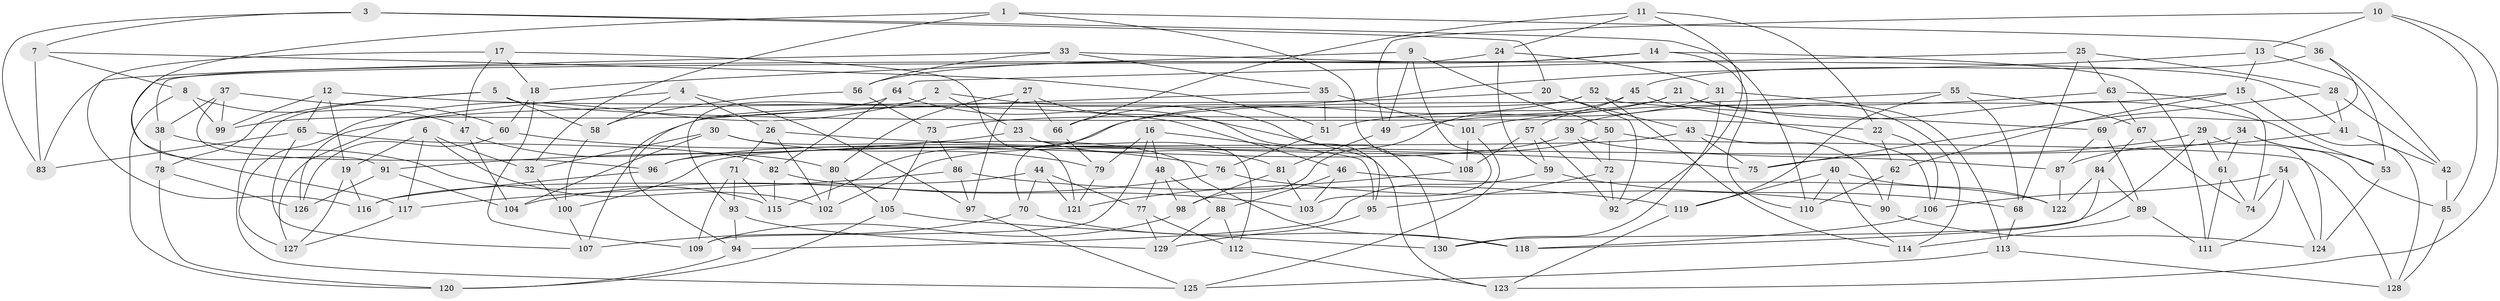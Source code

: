 // coarse degree distribution, {4: 0.5494505494505495, 6: 0.4065934065934066, 5: 0.02197802197802198, 3: 0.02197802197802198}
// Generated by graph-tools (version 1.1) at 2025/52/02/27/25 19:52:35]
// undirected, 130 vertices, 260 edges
graph export_dot {
graph [start="1"]
  node [color=gray90,style=filled];
  1;
  2;
  3;
  4;
  5;
  6;
  7;
  8;
  9;
  10;
  11;
  12;
  13;
  14;
  15;
  16;
  17;
  18;
  19;
  20;
  21;
  22;
  23;
  24;
  25;
  26;
  27;
  28;
  29;
  30;
  31;
  32;
  33;
  34;
  35;
  36;
  37;
  38;
  39;
  40;
  41;
  42;
  43;
  44;
  45;
  46;
  47;
  48;
  49;
  50;
  51;
  52;
  53;
  54;
  55;
  56;
  57;
  58;
  59;
  60;
  61;
  62;
  63;
  64;
  65;
  66;
  67;
  68;
  69;
  70;
  71;
  72;
  73;
  74;
  75;
  76;
  77;
  78;
  79;
  80;
  81;
  82;
  83;
  84;
  85;
  86;
  87;
  88;
  89;
  90;
  91;
  92;
  93;
  94;
  95;
  96;
  97;
  98;
  99;
  100;
  101;
  102;
  103;
  104;
  105;
  106;
  107;
  108;
  109;
  110;
  111;
  112;
  113;
  114;
  115;
  116;
  117;
  118;
  119;
  120;
  121;
  122;
  123;
  124;
  125;
  126;
  127;
  128;
  129;
  130;
  1 -- 36;
  1 -- 108;
  1 -- 32;
  1 -- 91;
  2 -- 127;
  2 -- 130;
  2 -- 93;
  2 -- 23;
  3 -- 83;
  3 -- 110;
  3 -- 20;
  3 -- 7;
  4 -- 97;
  4 -- 26;
  4 -- 58;
  4 -- 126;
  5 -- 78;
  5 -- 58;
  5 -- 22;
  5 -- 125;
  6 -- 117;
  6 -- 19;
  6 -- 32;
  6 -- 102;
  7 -- 51;
  7 -- 83;
  7 -- 8;
  8 -- 99;
  8 -- 47;
  8 -- 120;
  9 -- 49;
  9 -- 18;
  9 -- 103;
  9 -- 50;
  10 -- 13;
  10 -- 123;
  10 -- 49;
  10 -- 85;
  11 -- 66;
  11 -- 24;
  11 -- 92;
  11 -- 22;
  12 -- 99;
  12 -- 65;
  12 -- 19;
  12 -- 46;
  13 -- 15;
  13 -- 53;
  13 -- 66;
  14 -- 110;
  14 -- 56;
  14 -- 38;
  14 -- 111;
  15 -- 39;
  15 -- 62;
  15 -- 128;
  16 -- 95;
  16 -- 79;
  16 -- 48;
  16 -- 109;
  17 -- 121;
  17 -- 47;
  17 -- 18;
  17 -- 116;
  18 -- 109;
  18 -- 60;
  19 -- 127;
  19 -- 116;
  20 -- 127;
  20 -- 92;
  20 -- 43;
  21 -- 51;
  21 -- 73;
  21 -- 114;
  21 -- 53;
  22 -- 62;
  22 -- 106;
  23 -- 112;
  23 -- 91;
  23 -- 81;
  24 -- 59;
  24 -- 117;
  24 -- 31;
  25 -- 28;
  25 -- 63;
  25 -- 64;
  25 -- 68;
  26 -- 71;
  26 -- 75;
  26 -- 102;
  27 -- 97;
  27 -- 95;
  27 -- 80;
  27 -- 66;
  28 -- 41;
  28 -- 42;
  28 -- 75;
  29 -- 130;
  29 -- 61;
  29 -- 124;
  29 -- 75;
  30 -- 79;
  30 -- 32;
  30 -- 118;
  30 -- 104;
  31 -- 113;
  31 -- 49;
  31 -- 130;
  32 -- 100;
  33 -- 83;
  33 -- 56;
  33 -- 35;
  33 -- 41;
  34 -- 53;
  34 -- 61;
  34 -- 100;
  34 -- 85;
  35 -- 101;
  35 -- 94;
  35 -- 51;
  36 -- 45;
  36 -- 69;
  36 -- 42;
  37 -- 60;
  37 -- 99;
  37 -- 96;
  37 -- 38;
  38 -- 78;
  38 -- 115;
  39 -- 87;
  39 -- 72;
  39 -- 96;
  40 -- 114;
  40 -- 110;
  40 -- 122;
  40 -- 119;
  41 -- 87;
  41 -- 42;
  42 -- 85;
  43 -- 90;
  43 -- 96;
  43 -- 75;
  44 -- 70;
  44 -- 121;
  44 -- 77;
  44 -- 116;
  45 -- 106;
  45 -- 98;
  45 -- 57;
  46 -- 88;
  46 -- 122;
  46 -- 103;
  47 -- 104;
  47 -- 80;
  48 -- 88;
  48 -- 98;
  48 -- 77;
  49 -- 81;
  50 -- 72;
  50 -- 128;
  50 -- 102;
  51 -- 76;
  52 -- 107;
  52 -- 70;
  52 -- 114;
  52 -- 69;
  53 -- 124;
  54 -- 74;
  54 -- 111;
  54 -- 124;
  54 -- 106;
  55 -- 119;
  55 -- 115;
  55 -- 67;
  55 -- 68;
  56 -- 73;
  56 -- 58;
  57 -- 108;
  57 -- 92;
  57 -- 59;
  58 -- 100;
  59 -- 68;
  59 -- 94;
  60 -- 126;
  60 -- 76;
  61 -- 111;
  61 -- 74;
  62 -- 90;
  62 -- 110;
  63 -- 101;
  63 -- 74;
  63 -- 67;
  64 -- 123;
  64 -- 99;
  64 -- 82;
  65 -- 83;
  65 -- 107;
  65 -- 82;
  66 -- 79;
  67 -- 74;
  67 -- 84;
  68 -- 113;
  69 -- 87;
  69 -- 89;
  70 -- 118;
  70 -- 107;
  71 -- 93;
  71 -- 109;
  71 -- 115;
  72 -- 95;
  72 -- 92;
  73 -- 105;
  73 -- 86;
  76 -- 90;
  76 -- 104;
  77 -- 129;
  77 -- 112;
  78 -- 120;
  78 -- 126;
  79 -- 121;
  80 -- 105;
  80 -- 102;
  81 -- 98;
  81 -- 103;
  82 -- 115;
  82 -- 103;
  84 -- 122;
  84 -- 118;
  84 -- 89;
  85 -- 128;
  86 -- 119;
  86 -- 117;
  86 -- 97;
  87 -- 122;
  88 -- 129;
  88 -- 112;
  89 -- 114;
  89 -- 111;
  90 -- 124;
  91 -- 104;
  91 -- 126;
  93 -- 129;
  93 -- 94;
  94 -- 120;
  95 -- 129;
  96 -- 116;
  97 -- 125;
  98 -- 109;
  100 -- 107;
  101 -- 125;
  101 -- 108;
  105 -- 120;
  105 -- 130;
  106 -- 118;
  108 -- 121;
  112 -- 123;
  113 -- 128;
  113 -- 125;
  117 -- 127;
  119 -- 123;
}
